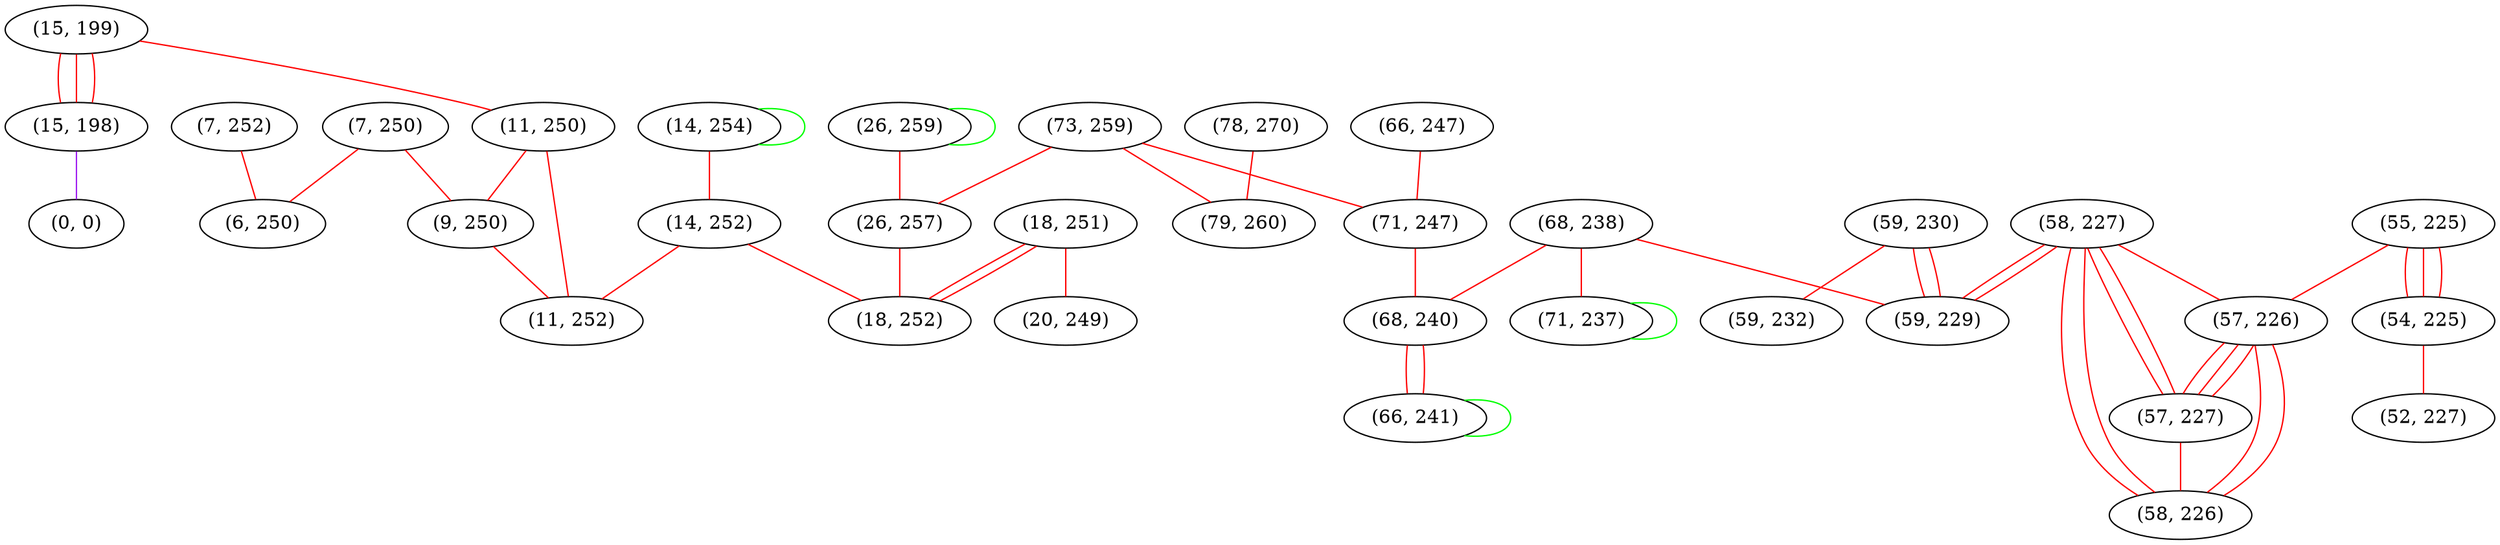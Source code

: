 graph "" {
"(7, 250)";
"(58, 227)";
"(73, 259)";
"(59, 230)";
"(68, 238)";
"(66, 247)";
"(15, 199)";
"(55, 225)";
"(71, 247)";
"(14, 254)";
"(26, 259)";
"(11, 250)";
"(68, 240)";
"(15, 198)";
"(59, 229)";
"(54, 225)";
"(66, 241)";
"(0, 0)";
"(52, 227)";
"(71, 237)";
"(18, 251)";
"(59, 232)";
"(57, 226)";
"(7, 252)";
"(57, 227)";
"(9, 250)";
"(14, 252)";
"(20, 249)";
"(26, 257)";
"(11, 252)";
"(58, 226)";
"(18, 252)";
"(78, 270)";
"(79, 260)";
"(6, 250)";
"(7, 250)" -- "(9, 250)"  [color=red, key=0, weight=1];
"(7, 250)" -- "(6, 250)"  [color=red, key=0, weight=1];
"(58, 227)" -- "(57, 226)"  [color=red, key=0, weight=1];
"(58, 227)" -- "(57, 227)"  [color=red, key=0, weight=1];
"(58, 227)" -- "(57, 227)"  [color=red, key=1, weight=1];
"(58, 227)" -- "(58, 226)"  [color=red, key=0, weight=1];
"(58, 227)" -- "(58, 226)"  [color=red, key=1, weight=1];
"(58, 227)" -- "(59, 229)"  [color=red, key=0, weight=1];
"(58, 227)" -- "(59, 229)"  [color=red, key=1, weight=1];
"(73, 259)" -- "(79, 260)"  [color=red, key=0, weight=1];
"(73, 259)" -- "(71, 247)"  [color=red, key=0, weight=1];
"(73, 259)" -- "(26, 257)"  [color=red, key=0, weight=1];
"(59, 230)" -- "(59, 232)"  [color=red, key=0, weight=1];
"(59, 230)" -- "(59, 229)"  [color=red, key=0, weight=1];
"(59, 230)" -- "(59, 229)"  [color=red, key=1, weight=1];
"(68, 238)" -- "(59, 229)"  [color=red, key=0, weight=1];
"(68, 238)" -- "(71, 237)"  [color=red, key=0, weight=1];
"(68, 238)" -- "(68, 240)"  [color=red, key=0, weight=1];
"(66, 247)" -- "(71, 247)"  [color=red, key=0, weight=1];
"(15, 199)" -- "(11, 250)"  [color=red, key=0, weight=1];
"(15, 199)" -- "(15, 198)"  [color=red, key=0, weight=1];
"(15, 199)" -- "(15, 198)"  [color=red, key=1, weight=1];
"(15, 199)" -- "(15, 198)"  [color=red, key=2, weight=1];
"(55, 225)" -- "(57, 226)"  [color=red, key=0, weight=1];
"(55, 225)" -- "(54, 225)"  [color=red, key=0, weight=1];
"(55, 225)" -- "(54, 225)"  [color=red, key=1, weight=1];
"(55, 225)" -- "(54, 225)"  [color=red, key=2, weight=1];
"(71, 247)" -- "(68, 240)"  [color=red, key=0, weight=1];
"(14, 254)" -- "(14, 252)"  [color=red, key=0, weight=1];
"(14, 254)" -- "(14, 254)"  [color=green, key=0, weight=2];
"(26, 259)" -- "(26, 259)"  [color=green, key=0, weight=2];
"(26, 259)" -- "(26, 257)"  [color=red, key=0, weight=1];
"(11, 250)" -- "(9, 250)"  [color=red, key=0, weight=1];
"(11, 250)" -- "(11, 252)"  [color=red, key=0, weight=1];
"(68, 240)" -- "(66, 241)"  [color=red, key=0, weight=1];
"(68, 240)" -- "(66, 241)"  [color=red, key=1, weight=1];
"(15, 198)" -- "(0, 0)"  [color=purple, key=0, weight=4];
"(54, 225)" -- "(52, 227)"  [color=red, key=0, weight=1];
"(66, 241)" -- "(66, 241)"  [color=green, key=0, weight=2];
"(71, 237)" -- "(71, 237)"  [color=green, key=0, weight=2];
"(18, 251)" -- "(20, 249)"  [color=red, key=0, weight=1];
"(18, 251)" -- "(18, 252)"  [color=red, key=0, weight=1];
"(18, 251)" -- "(18, 252)"  [color=red, key=1, weight=1];
"(57, 226)" -- "(57, 227)"  [color=red, key=0, weight=1];
"(57, 226)" -- "(57, 227)"  [color=red, key=1, weight=1];
"(57, 226)" -- "(57, 227)"  [color=red, key=2, weight=1];
"(57, 226)" -- "(58, 226)"  [color=red, key=0, weight=1];
"(57, 226)" -- "(58, 226)"  [color=red, key=1, weight=1];
"(7, 252)" -- "(6, 250)"  [color=red, key=0, weight=1];
"(57, 227)" -- "(58, 226)"  [color=red, key=0, weight=1];
"(9, 250)" -- "(11, 252)"  [color=red, key=0, weight=1];
"(14, 252)" -- "(11, 252)"  [color=red, key=0, weight=1];
"(14, 252)" -- "(18, 252)"  [color=red, key=0, weight=1];
"(26, 257)" -- "(18, 252)"  [color=red, key=0, weight=1];
"(78, 270)" -- "(79, 260)"  [color=red, key=0, weight=1];
}
